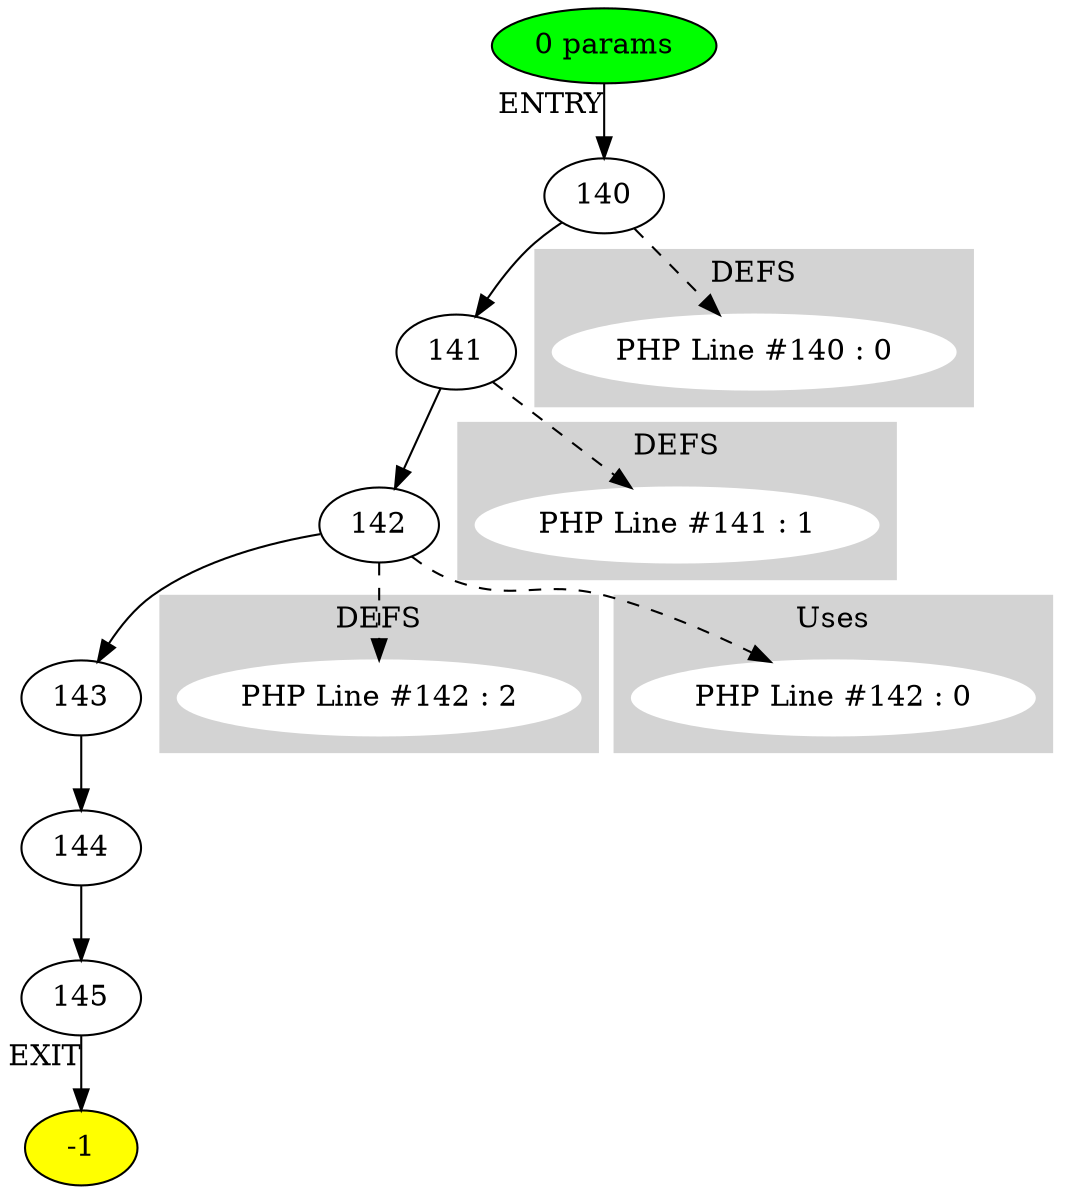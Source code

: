 digraph testName {
0 [label="140" tooltip="String
VGetG
BindL
PopV
"];
1 [label="141" tooltip="String
FPushFuncD
String
FPassCE
FCall
UnboxR
String
Concat
FPushFuncD
String
FPassCE
FCall
UnboxR
Concat
Concat
SetL
PopC
"];
2 [label="142" tooltip="CGetL
FPushObjMethodD
FPassL
FCall
UnboxR
SetL
PopC
"];
3 [label="143" tooltip="FPushFuncD
String
FPassCE
FCall
PopR
"];
4 [label="144" tooltip="FPushFuncD
FPassL
FCall
UnboxR
Print
PopC
"];
5 [label="145" tooltip="Null
RetC
"];
0 -> 1;
1 -> 2;
2 -> 3;
3 -> 4;
4 -> 5;
-2 -> 0[xlabel="ENTRY"];
5 -> -1[xlabel="EXIT"];
-2 [fillcolor = green, style = filled]-1 [fillcolor= yellow, style = filled] subgraph cluster_g_0 { style=filled; color=lightgrey; node [style=filled,color=white]; g_0[label= "PHP Line #140 : 0"];label = "DEFS";}
0 -> g_0 [style="dashed"];
subgraph cluster_g_1 { style=filled; color=lightgrey; node [style=filled,color=white]; g_1[label= "PHP Line #141 : 1"];label = "DEFS";}
1 -> g_1 [style="dashed"];
subgraph cluster_g_2 { style=filled; color=lightgrey; node [style=filled,color=white]; g_2[label= "PHP Line #142 : 2"];label = "DEFS";}
2 -> g_2 [style="dashed"];
subgraph cluster_use_2 { style=filled; color=lightgrey; node [style=filled,color=white]; use_2_0[label= "PHP Line #142 : 0"];label = "Uses";}
2 -> use_2_0 [style="dashed"];
-2 [label="0 params"];
}

